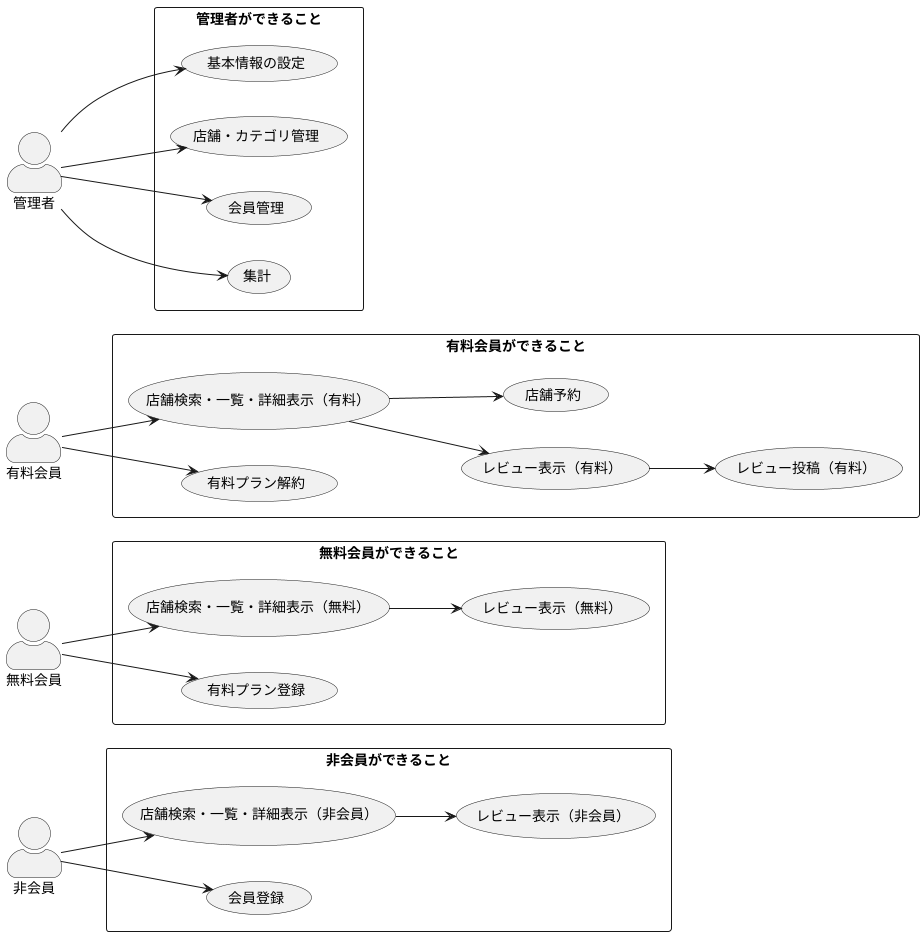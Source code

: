 @startuml usecase

left to right direction
skinparam packageStyle rectangle
skinparam shadowing false
skinparam actorStyle awesome

actor 非会員
actor 無料会員
actor 有料会員
actor 管理者

' --- 一般ユーザーグループ ---
rectangle "非会員ができること" {
  非会員 --> (店舗検索・一覧・詳細表示（非会員）)
  (店舗検索・一覧・詳細表示（非会員）) --> (レビュー表示（非会員）)
  非会員 --> (会員登録)
}

rectangle "無料会員ができること" {
  無料会員 --> (店舗検索・一覧・詳細表示（無料）)
  (店舗検索・一覧・詳細表示（無料）) --> (レビュー表示（無料）)
  無料会員 --> (有料プラン登録)
}

rectangle "有料会員ができること" {
  有料会員 --> (店舗検索・一覧・詳細表示（有料）)
  (店舗検索・一覧・詳細表示（有料）) --> (レビュー表示（有料）)
  (レビュー表示（有料）) --> (レビュー投稿（有料）)
  (店舗検索・一覧・詳細表示（有料）) --> (店舗予約)
  有料会員 --> (有料プラン解約)
}

' --- 管理者グループ ---
rectangle "管理者ができること" {
  管理者 --> (基本情報の設定)
  管理者 --> (店舗・カテゴリ管理)
  管理者 --> (会員管理)
  管理者 --> (集計)
}

@enduml
